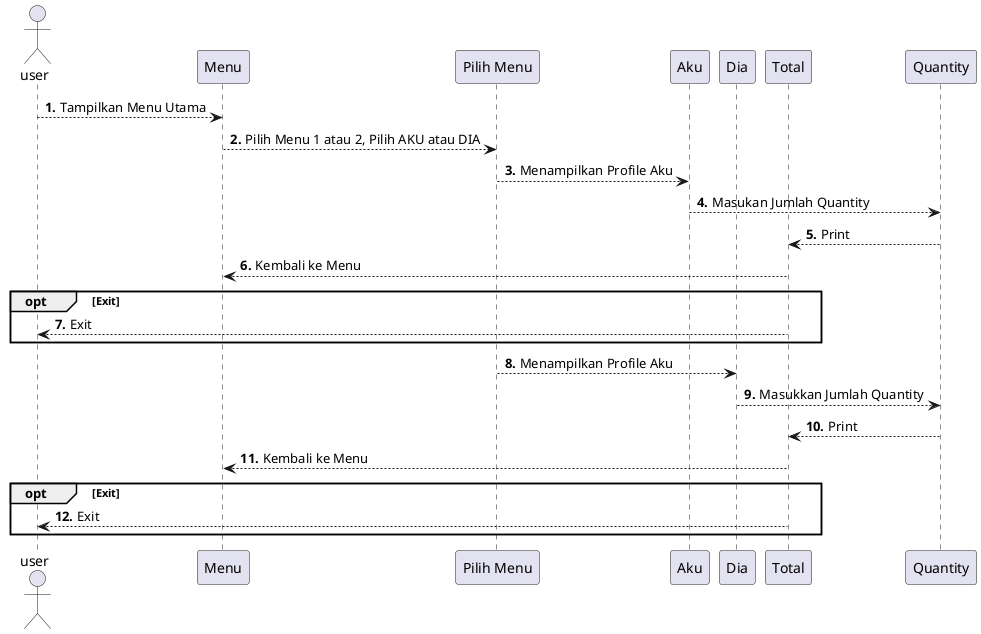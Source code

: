 
@startuml Test
autonumber "<b>."
actor user
participant "Menu" as M
participant "Pilih Menu" as pil
participant "Aku" as A
participant "Dia" as D
participant "Total" as tot
participant "Quantity" as qty

user --> M: Tampilkan Menu Utama
M --> pil: Pilih Menu 1 atau 2, Pilih AKU atau DIA
pil --> A: Menampilkan Profile Aku
A --> qty: Masukan Jumlah Quantity
qty --> tot: Print
M <-- tot: Kembali ke Menu
opt Exit
    tot --> user: Exit
end

pil --> D: Menampilkan Profile Aku
D --> qty: Masukkan Jumlah Quantity
qty --> tot: Print
M <-- tot: Kembali ke Menu
opt Exit
    tot --> user: Exit
end

@enduml
